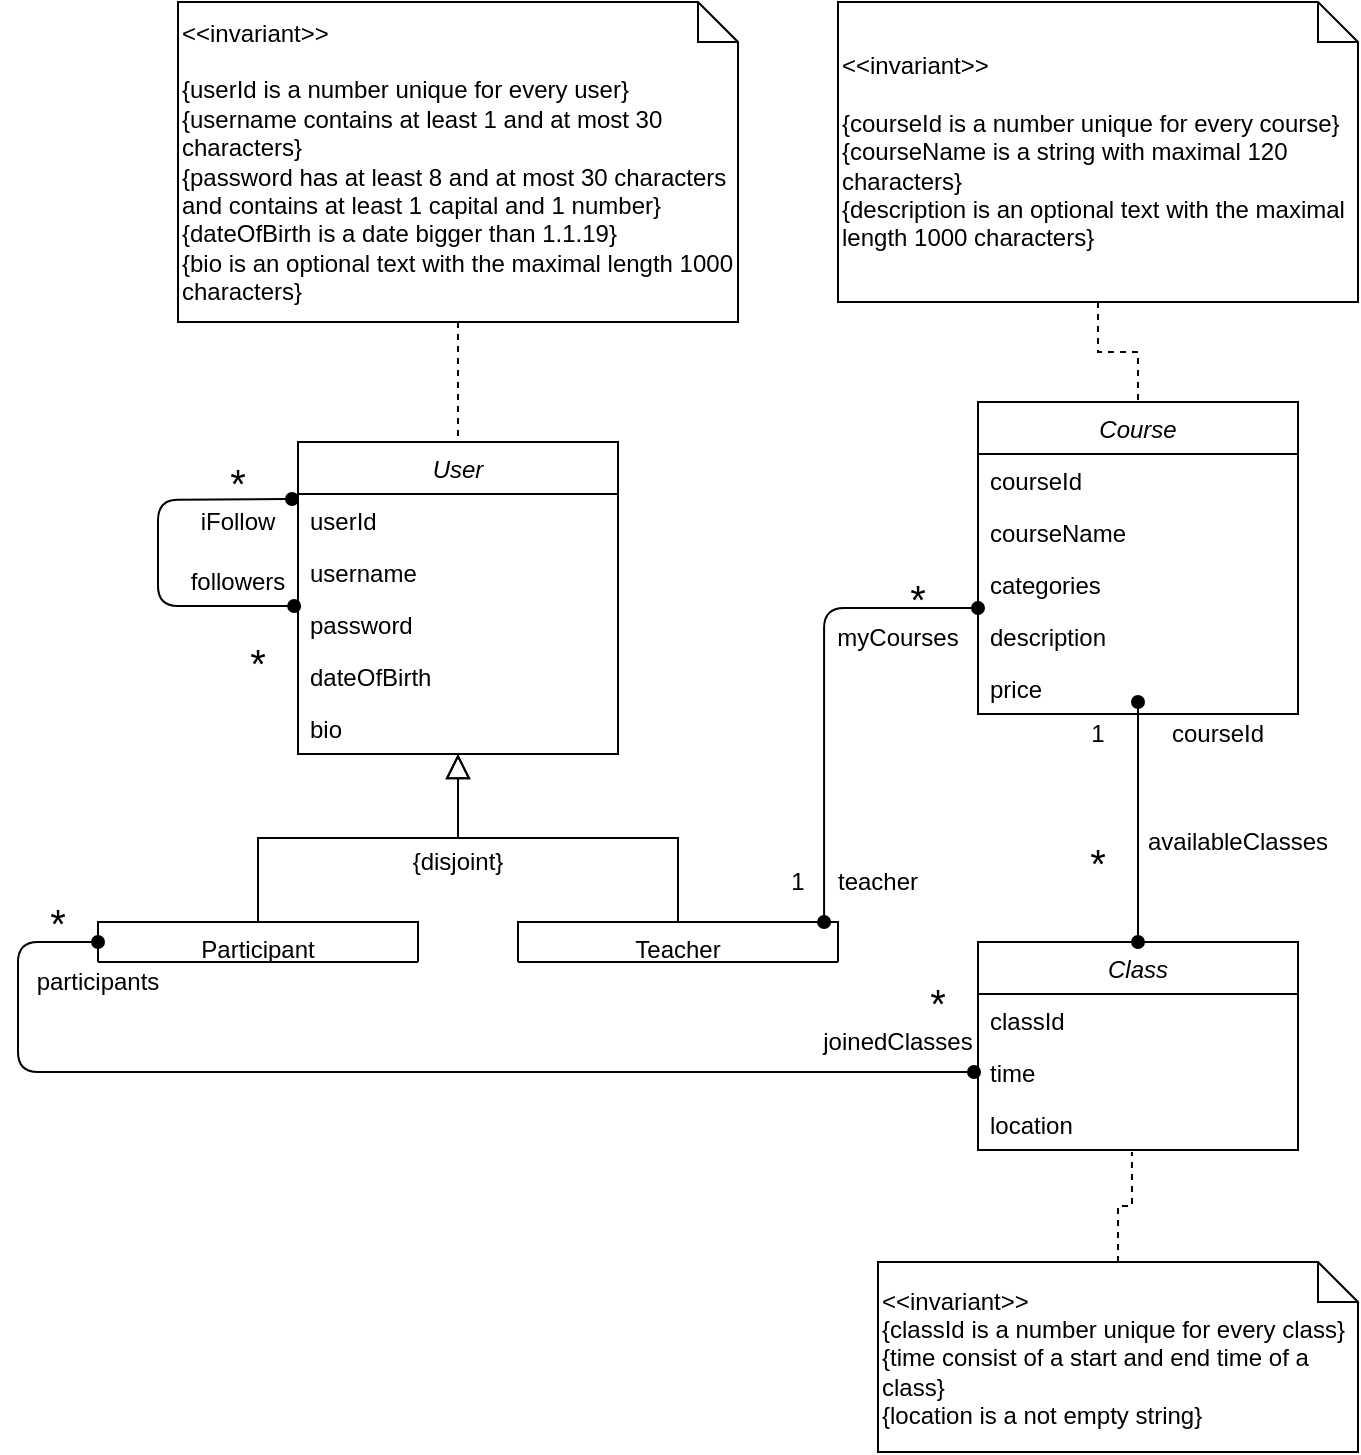 <mxfile version="14.8.0" type="device"><diagram id="C5RBs43oDa-KdzZeNtuy" name="Page-1"><mxGraphModel dx="768" dy="1547" grid="1" gridSize="10" guides="1" tooltips="1" connect="1" arrows="1" fold="1" page="1" pageScale="1" pageWidth="827" pageHeight="1169" math="0" shadow="0"><root><mxCell id="WIyWlLk6GJQsqaUBKTNV-0"/><mxCell id="WIyWlLk6GJQsqaUBKTNV-1" parent="WIyWlLk6GJQsqaUBKTNV-0"/><mxCell id="zkfFHV4jXpPFQw0GAbJ--0" value="User" style="swimlane;fontStyle=2;align=center;verticalAlign=top;childLayout=stackLayout;horizontal=1;startSize=26;horizontalStack=0;resizeParent=1;resizeLast=0;collapsible=1;marginBottom=0;rounded=0;shadow=0;strokeWidth=1;" parent="WIyWlLk6GJQsqaUBKTNV-1" vertex="1"><mxGeometry x="220" y="120" width="160" height="156" as="geometry"><mxRectangle x="230" y="140" width="160" height="26" as="alternateBounds"/></mxGeometry></mxCell><mxCell id="zkfFHV4jXpPFQw0GAbJ--1" value="userId" style="text;align=left;verticalAlign=top;spacingLeft=4;spacingRight=4;overflow=hidden;rotatable=0;points=[[0,0.5],[1,0.5]];portConstraint=eastwest;" parent="zkfFHV4jXpPFQw0GAbJ--0" vertex="1"><mxGeometry y="26" width="160" height="26" as="geometry"/></mxCell><mxCell id="zkfFHV4jXpPFQw0GAbJ--2" value="username" style="text;align=left;verticalAlign=top;spacingLeft=4;spacingRight=4;overflow=hidden;rotatable=0;points=[[0,0.5],[1,0.5]];portConstraint=eastwest;rounded=0;shadow=0;html=0;" parent="zkfFHV4jXpPFQw0GAbJ--0" vertex="1"><mxGeometry y="52" width="160" height="26" as="geometry"/></mxCell><mxCell id="zkfFHV4jXpPFQw0GAbJ--3" value="password" style="text;align=left;verticalAlign=top;spacingLeft=4;spacingRight=4;overflow=hidden;rotatable=0;points=[[0,0.5],[1,0.5]];portConstraint=eastwest;rounded=0;shadow=0;html=0;" parent="zkfFHV4jXpPFQw0GAbJ--0" vertex="1"><mxGeometry y="78" width="160" height="26" as="geometry"/></mxCell><mxCell id="ToA8NZD-RZX0IaC5BNjd-14" value="dateOfBirth" style="text;align=left;verticalAlign=top;spacingLeft=4;spacingRight=4;overflow=hidden;rotatable=0;points=[[0,0.5],[1,0.5]];portConstraint=eastwest;rounded=0;shadow=0;html=0;" parent="zkfFHV4jXpPFQw0GAbJ--0" vertex="1"><mxGeometry y="104" width="160" height="26" as="geometry"/></mxCell><mxCell id="ToA8NZD-RZX0IaC5BNjd-15" value="bio" style="text;align=left;verticalAlign=top;spacingLeft=4;spacingRight=4;overflow=hidden;rotatable=0;points=[[0,0.5],[1,0.5]];portConstraint=eastwest;rounded=0;shadow=0;html=0;" parent="zkfFHV4jXpPFQw0GAbJ--0" vertex="1"><mxGeometry y="130" width="160" height="26" as="geometry"/></mxCell><mxCell id="zkfFHV4jXpPFQw0GAbJ--6" value="Participant" style="swimlane;fontStyle=0;align=center;verticalAlign=top;childLayout=stackLayout;horizontal=1;startSize=20;horizontalStack=0;resizeParent=1;resizeLast=0;collapsible=1;marginBottom=0;rounded=0;shadow=0;strokeWidth=1;" parent="WIyWlLk6GJQsqaUBKTNV-1" vertex="1"><mxGeometry x="120" y="360" width="160" height="20" as="geometry"><mxRectangle x="130" y="380" width="160" height="26" as="alternateBounds"/></mxGeometry></mxCell><mxCell id="zkfFHV4jXpPFQw0GAbJ--12" value="" style="endArrow=block;endSize=10;endFill=0;shadow=0;strokeWidth=1;rounded=0;edgeStyle=elbowEdgeStyle;elbow=vertical;" parent="WIyWlLk6GJQsqaUBKTNV-1" source="zkfFHV4jXpPFQw0GAbJ--6" target="zkfFHV4jXpPFQw0GAbJ--0" edge="1"><mxGeometry width="160" relative="1" as="geometry"><mxPoint x="200" y="203" as="sourcePoint"/><mxPoint x="200" y="203" as="targetPoint"/></mxGeometry></mxCell><mxCell id="zkfFHV4jXpPFQw0GAbJ--13" value="Teacher" style="swimlane;fontStyle=0;align=center;verticalAlign=top;childLayout=stackLayout;horizontal=1;startSize=26;horizontalStack=0;resizeParent=1;resizeLast=0;collapsible=1;marginBottom=0;rounded=0;shadow=0;strokeWidth=1;" parent="WIyWlLk6GJQsqaUBKTNV-1" vertex="1"><mxGeometry x="330" y="360" width="160" height="20" as="geometry"><mxRectangle x="340" y="380" width="170" height="26" as="alternateBounds"/></mxGeometry></mxCell><mxCell id="ToA8NZD-RZX0IaC5BNjd-42" value="" style="endArrow=oval;startArrow=oval;endFill=1;startFill=1;endSize=6;startSize=6;html=1;targetPerimeterSpacing=0;strokeWidth=1;entryX=-0.019;entryY=-0.038;entryDx=0;entryDy=0;entryPerimeter=0;" parent="zkfFHV4jXpPFQw0GAbJ--13" edge="1"><mxGeometry width="160" relative="1" as="geometry"><mxPoint x="153.04" as="sourcePoint"/><mxPoint x="230" y="-156.988" as="targetPoint"/><Array as="points"><mxPoint x="153.04" y="-157"/></Array></mxGeometry></mxCell><mxCell id="zkfFHV4jXpPFQw0GAbJ--16" value="" style="endArrow=block;endSize=10;endFill=0;shadow=0;strokeWidth=1;rounded=0;edgeStyle=elbowEdgeStyle;elbow=vertical;" parent="WIyWlLk6GJQsqaUBKTNV-1" source="zkfFHV4jXpPFQw0GAbJ--13" target="zkfFHV4jXpPFQw0GAbJ--0" edge="1"><mxGeometry width="160" relative="1" as="geometry"><mxPoint x="210" y="373" as="sourcePoint"/><mxPoint x="310" y="271" as="targetPoint"/></mxGeometry></mxCell><mxCell id="ToA8NZD-RZX0IaC5BNjd-0" value="Course" style="swimlane;fontStyle=2;align=center;verticalAlign=top;childLayout=stackLayout;horizontal=1;startSize=26;horizontalStack=0;resizeParent=1;resizeLast=0;collapsible=1;marginBottom=0;rounded=0;shadow=0;strokeWidth=1;" parent="WIyWlLk6GJQsqaUBKTNV-1" vertex="1"><mxGeometry x="560" y="100" width="160" height="156" as="geometry"><mxRectangle x="230" y="140" width="160" height="26" as="alternateBounds"/></mxGeometry></mxCell><mxCell id="ToA8NZD-RZX0IaC5BNjd-2" value="courseId" style="text;align=left;verticalAlign=top;spacingLeft=4;spacingRight=4;overflow=hidden;rotatable=0;points=[[0,0.5],[1,0.5]];portConstraint=eastwest;rounded=0;shadow=0;html=0;" parent="ToA8NZD-RZX0IaC5BNjd-0" vertex="1"><mxGeometry y="26" width="160" height="26" as="geometry"/></mxCell><mxCell id="ToA8NZD-RZX0IaC5BNjd-3" value="courseName" style="text;align=left;verticalAlign=top;spacingLeft=4;spacingRight=4;overflow=hidden;rotatable=0;points=[[0,0.5],[1,0.5]];portConstraint=eastwest;rounded=0;shadow=0;html=0;" parent="ToA8NZD-RZX0IaC5BNjd-0" vertex="1"><mxGeometry y="52" width="160" height="26" as="geometry"/></mxCell><mxCell id="ToA8NZD-RZX0IaC5BNjd-12" value="categories" style="text;align=left;verticalAlign=top;spacingLeft=4;spacingRight=4;overflow=hidden;rotatable=0;points=[[0,0.5],[1,0.5]];portConstraint=eastwest;rounded=0;shadow=0;html=0;" parent="ToA8NZD-RZX0IaC5BNjd-0" vertex="1"><mxGeometry y="78" width="160" height="26" as="geometry"/></mxCell><mxCell id="ToA8NZD-RZX0IaC5BNjd-13" value="description" style="text;align=left;verticalAlign=top;spacingLeft=4;spacingRight=4;overflow=hidden;rotatable=0;points=[[0,0.5],[1,0.5]];portConstraint=eastwest;rounded=0;shadow=0;html=0;" parent="ToA8NZD-RZX0IaC5BNjd-0" vertex="1"><mxGeometry y="104" width="160" height="26" as="geometry"/></mxCell><mxCell id="MgXPW3IM8fcGGm6ZWojE-0" value="price" style="text;align=left;verticalAlign=top;spacingLeft=4;spacingRight=4;overflow=hidden;rotatable=0;points=[[0,0.5],[1,0.5]];portConstraint=eastwest;rounded=0;shadow=0;html=0;" vertex="1" parent="ToA8NZD-RZX0IaC5BNjd-0"><mxGeometry y="130" width="160" height="26" as="geometry"/></mxCell><mxCell id="ToA8NZD-RZX0IaC5BNjd-6" value="Class" style="swimlane;fontStyle=2;align=center;verticalAlign=top;childLayout=stackLayout;horizontal=1;startSize=26;horizontalStack=0;resizeParent=1;resizeLast=0;collapsible=1;marginBottom=0;rounded=0;shadow=0;strokeWidth=1;" parent="WIyWlLk6GJQsqaUBKTNV-1" vertex="1"><mxGeometry x="560" y="370" width="160" height="104" as="geometry"><mxRectangle x="230" y="140" width="160" height="26" as="alternateBounds"/></mxGeometry></mxCell><mxCell id="ToA8NZD-RZX0IaC5BNjd-7" value="classId" style="text;align=left;verticalAlign=top;spacingLeft=4;spacingRight=4;overflow=hidden;rotatable=0;points=[[0,0.5],[1,0.5]];portConstraint=eastwest;" parent="ToA8NZD-RZX0IaC5BNjd-6" vertex="1"><mxGeometry y="26" width="160" height="26" as="geometry"/></mxCell><mxCell id="MgXPW3IM8fcGGm6ZWojE-1" value="time" style="text;align=left;verticalAlign=top;spacingLeft=4;spacingRight=4;overflow=hidden;rotatable=0;points=[[0,0.5],[1,0.5]];portConstraint=eastwest;" vertex="1" parent="ToA8NZD-RZX0IaC5BNjd-6"><mxGeometry y="52" width="160" height="26" as="geometry"/></mxCell><mxCell id="ToA8NZD-RZX0IaC5BNjd-8" value="location" style="text;align=left;verticalAlign=top;spacingLeft=4;spacingRight=4;overflow=hidden;rotatable=0;points=[[0,0.5],[1,0.5]];portConstraint=eastwest;rounded=0;shadow=0;html=0;" parent="ToA8NZD-RZX0IaC5BNjd-6" vertex="1"><mxGeometry y="78" width="160" height="26" as="geometry"/></mxCell><mxCell id="ToA8NZD-RZX0IaC5BNjd-16" value="{disjoint}" style="text;html=1;strokeColor=none;fillColor=none;align=center;verticalAlign=middle;whiteSpace=wrap;rounded=0;" parent="WIyWlLk6GJQsqaUBKTNV-1" vertex="1"><mxGeometry x="260" y="320" width="80" height="20" as="geometry"/></mxCell><mxCell id="ToA8NZD-RZX0IaC5BNjd-22" value="followers" style="text;html=1;strokeColor=none;fillColor=none;align=center;verticalAlign=middle;whiteSpace=wrap;rounded=0;" parent="WIyWlLk6GJQsqaUBKTNV-1" vertex="1"><mxGeometry x="170" y="180" width="40" height="20" as="geometry"/></mxCell><mxCell id="ToA8NZD-RZX0IaC5BNjd-23" value="&lt;font style=&quot;font-size: 20px&quot;&gt;*&lt;/font&gt;" style="text;html=1;strokeColor=none;fillColor=none;align=center;verticalAlign=middle;whiteSpace=wrap;rounded=0;strokeWidth=6;perimeterSpacing=7;" parent="WIyWlLk6GJQsqaUBKTNV-1" vertex="1"><mxGeometry x="170" y="130" width="40" height="20" as="geometry"/></mxCell><mxCell id="ToA8NZD-RZX0IaC5BNjd-24" value="&lt;font style=&quot;font-size: 20px&quot;&gt;*&lt;/font&gt;" style="text;html=1;strokeColor=none;fillColor=none;align=center;verticalAlign=middle;whiteSpace=wrap;rounded=0;strokeWidth=6;perimeterSpacing=7;" parent="WIyWlLk6GJQsqaUBKTNV-1" vertex="1"><mxGeometry x="80" y="350" width="40" height="20" as="geometry"/></mxCell><mxCell id="ToA8NZD-RZX0IaC5BNjd-36" value="" style="endArrow=oval;endFill=1;endSize=6;html=1;strokeWidth=1;entryX=0.5;entryY=0;entryDx=0;entryDy=0;startArrow=oval;startFill=1;" parent="WIyWlLk6GJQsqaUBKTNV-1" target="ToA8NZD-RZX0IaC5BNjd-6" edge="1"><mxGeometry width="160" relative="1" as="geometry"><mxPoint x="640" y="250" as="sourcePoint"/><mxPoint x="500" y="300" as="targetPoint"/></mxGeometry></mxCell><mxCell id="ToA8NZD-RZX0IaC5BNjd-37" value="availableClasses" style="text;html=1;strokeColor=none;fillColor=none;align=center;verticalAlign=middle;whiteSpace=wrap;rounded=0;" parent="WIyWlLk6GJQsqaUBKTNV-1" vertex="1"><mxGeometry x="670" y="310" width="40" height="20" as="geometry"/></mxCell><mxCell id="ToA8NZD-RZX0IaC5BNjd-38" value="1" style="text;html=1;strokeColor=none;fillColor=none;align=center;verticalAlign=middle;whiteSpace=wrap;rounded=0;" parent="WIyWlLk6GJQsqaUBKTNV-1" vertex="1"><mxGeometry x="600" y="256" width="40" height="20" as="geometry"/></mxCell><mxCell id="ToA8NZD-RZX0IaC5BNjd-39" value="&lt;font style=&quot;font-size: 20px&quot;&gt;*&lt;/font&gt;" style="text;html=1;strokeColor=none;fillColor=none;align=center;verticalAlign=middle;whiteSpace=wrap;rounded=0;" parent="WIyWlLk6GJQsqaUBKTNV-1" vertex="1"><mxGeometry x="600" y="320" width="40" height="20" as="geometry"/></mxCell><mxCell id="ToA8NZD-RZX0IaC5BNjd-44" value="iFollow" style="text;html=1;strokeColor=none;fillColor=none;align=center;verticalAlign=middle;whiteSpace=wrap;rounded=0;" parent="WIyWlLk6GJQsqaUBKTNV-1" vertex="1"><mxGeometry x="170" y="150" width="40" height="20" as="geometry"/></mxCell><mxCell id="ToA8NZD-RZX0IaC5BNjd-46" value="courseId" style="text;html=1;strokeColor=none;fillColor=none;align=center;verticalAlign=middle;whiteSpace=wrap;rounded=0;" parent="WIyWlLk6GJQsqaUBKTNV-1" vertex="1"><mxGeometry x="660" y="256" width="40" height="20" as="geometry"/></mxCell><mxCell id="ToA8NZD-RZX0IaC5BNjd-48" value="teacher" style="text;html=1;strokeColor=none;fillColor=none;align=center;verticalAlign=middle;whiteSpace=wrap;rounded=0;" parent="WIyWlLk6GJQsqaUBKTNV-1" vertex="1"><mxGeometry x="490" y="330" width="40" height="20" as="geometry"/></mxCell><mxCell id="ToA8NZD-RZX0IaC5BNjd-49" value="myCourses" style="text;html=1;strokeColor=none;fillColor=none;align=center;verticalAlign=middle;whiteSpace=wrap;rounded=0;" parent="WIyWlLk6GJQsqaUBKTNV-1" vertex="1"><mxGeometry x="500" y="208" width="40" height="20" as="geometry"/></mxCell><mxCell id="ToA8NZD-RZX0IaC5BNjd-50" value="&lt;font style=&quot;font-size: 20px&quot;&gt;*&lt;/font&gt;" style="text;html=1;strokeColor=none;fillColor=none;align=center;verticalAlign=middle;whiteSpace=wrap;rounded=0;" parent="WIyWlLk6GJQsqaUBKTNV-1" vertex="1"><mxGeometry x="510" y="188" width="40" height="20" as="geometry"/></mxCell><mxCell id="ToA8NZD-RZX0IaC5BNjd-51" value="1" style="text;html=1;strokeColor=none;fillColor=none;align=center;verticalAlign=middle;whiteSpace=wrap;rounded=0;" parent="WIyWlLk6GJQsqaUBKTNV-1" vertex="1"><mxGeometry x="450" y="330" width="40" height="20" as="geometry"/></mxCell><mxCell id="ToA8NZD-RZX0IaC5BNjd-52" value="" style="endArrow=oval;startArrow=oval;endFill=1;startFill=1;endSize=6;startSize=6;html=1;targetPerimeterSpacing=0;strokeWidth=1;exitX=0;exitY=0.5;exitDx=0;exitDy=0;" parent="WIyWlLk6GJQsqaUBKTNV-1" source="zkfFHV4jXpPFQw0GAbJ--6" edge="1"><mxGeometry width="160" relative="1" as="geometry"><mxPoint x="79" y="380" as="sourcePoint"/><mxPoint x="558" y="435" as="targetPoint"/><Array as="points"><mxPoint x="80" y="370"/><mxPoint x="80" y="435"/><mxPoint x="180" y="435"/></Array></mxGeometry></mxCell><mxCell id="ToA8NZD-RZX0IaC5BNjd-54" value="&lt;font style=&quot;font-size: 20px&quot;&gt;*&lt;/font&gt;" style="text;html=1;strokeColor=none;fillColor=none;align=center;verticalAlign=middle;whiteSpace=wrap;rounded=0;" parent="WIyWlLk6GJQsqaUBKTNV-1" vertex="1"><mxGeometry x="520" y="390" width="40" height="20" as="geometry"/></mxCell><mxCell id="ToA8NZD-RZX0IaC5BNjd-55" value="&lt;font style=&quot;font-size: 20px&quot;&gt;*&lt;/font&gt;" style="text;html=1;strokeColor=none;fillColor=none;align=center;verticalAlign=middle;whiteSpace=wrap;rounded=0;" parent="WIyWlLk6GJQsqaUBKTNV-1" vertex="1"><mxGeometry x="180" y="220" width="40" height="20" as="geometry"/></mxCell><mxCell id="ToA8NZD-RZX0IaC5BNjd-56" value="participants" style="text;html=1;strokeColor=none;fillColor=none;align=center;verticalAlign=middle;whiteSpace=wrap;rounded=0;" parent="WIyWlLk6GJQsqaUBKTNV-1" vertex="1"><mxGeometry x="100" y="380" width="40" height="20" as="geometry"/></mxCell><mxCell id="ToA8NZD-RZX0IaC5BNjd-57" value="joinedClasses" style="text;html=1;strokeColor=none;fillColor=none;align=center;verticalAlign=middle;whiteSpace=wrap;rounded=0;" parent="WIyWlLk6GJQsqaUBKTNV-1" vertex="1"><mxGeometry x="500" y="410" width="40" height="20" as="geometry"/></mxCell><mxCell id="ToA8NZD-RZX0IaC5BNjd-59" value="" style="endArrow=oval;startArrow=oval;endFill=1;startFill=1;endSize=6;startSize=6;html=1;targetPerimeterSpacing=0;strokeWidth=1;entryX=1;entryY=0.75;entryDx=0;entryDy=0;exitX=-0.012;exitY=0.154;exitDx=0;exitDy=0;exitPerimeter=0;" parent="WIyWlLk6GJQsqaUBKTNV-1" source="zkfFHV4jXpPFQw0GAbJ--3" target="ToA8NZD-RZX0IaC5BNjd-23" edge="1"><mxGeometry width="160" relative="1" as="geometry"><mxPoint x="493.04" y="370" as="sourcePoint"/><mxPoint x="570" y="213.012" as="targetPoint"/><Array as="points"><mxPoint x="150" y="202"/><mxPoint x="150" y="149"/></Array></mxGeometry></mxCell><mxCell id="8e39cIIN-jY8kp2AIqek-5" style="edgeStyle=orthogonalEdgeStyle;rounded=0;orthogonalLoop=1;jettySize=auto;html=1;entryX=0.5;entryY=0;entryDx=0;entryDy=0;dashed=1;endArrow=none;endFill=0;" parent="WIyWlLk6GJQsqaUBKTNV-1" source="8e39cIIN-jY8kp2AIqek-0" target="zkfFHV4jXpPFQw0GAbJ--0" edge="1"><mxGeometry relative="1" as="geometry"/></mxCell><mxCell id="8e39cIIN-jY8kp2AIqek-0" value="&lt;div align=&quot;left&quot;&gt;&amp;lt;&amp;lt;invariant&amp;gt;&amp;gt;&lt;/div&gt;&lt;div align=&quot;left&quot;&gt;&lt;br&gt;&lt;/div&gt;&lt;div align=&quot;left&quot;&gt;{userId is a number unique for every user}&lt;/div&gt;&lt;div align=&quot;left&quot;&gt;{username contains at least 1 and at most 30 characters}&lt;/div&gt;&lt;div align=&quot;left&quot;&gt;{password has at least 8 and at most 30 characters and contains at least 1 capital and 1 number}&lt;/div&gt;&lt;div align=&quot;left&quot;&gt;{dateOfBirth is a date bigger than 1.1.19}&lt;/div&gt;&lt;div align=&quot;left&quot;&gt;{bio is an optional text with the maximal length 1000 characters}&lt;br&gt;&lt;/div&gt;" style="shape=note;size=20;whiteSpace=wrap;html=1;align=left;" parent="WIyWlLk6GJQsqaUBKTNV-1" vertex="1"><mxGeometry x="160" y="-100" width="280" height="160" as="geometry"/></mxCell><mxCell id="8e39cIIN-jY8kp2AIqek-3" style="edgeStyle=orthogonalEdgeStyle;rounded=0;orthogonalLoop=1;jettySize=auto;html=1;entryX=0.481;entryY=1.038;entryDx=0;entryDy=0;entryPerimeter=0;endArrow=none;endFill=0;dashed=1;" parent="WIyWlLk6GJQsqaUBKTNV-1" source="8e39cIIN-jY8kp2AIqek-1" target="ToA8NZD-RZX0IaC5BNjd-8" edge="1"><mxGeometry relative="1" as="geometry"/></mxCell><mxCell id="8e39cIIN-jY8kp2AIqek-1" value="&lt;div align=&quot;left&quot;&gt;&amp;lt;&amp;lt;invariant&amp;gt;&amp;gt;&lt;/div&gt;&lt;div align=&quot;left&quot;&gt;{classId is a number unique for every class}&lt;br&gt;&lt;/div&gt;&lt;div align=&quot;left&quot;&gt;{time consist of a start and end time of a class}&lt;/div&gt;&lt;div align=&quot;left&quot;&gt;{location is a not empty string}&lt;br&gt;&lt;/div&gt;" style="shape=note;size=20;whiteSpace=wrap;html=1;align=left;" parent="WIyWlLk6GJQsqaUBKTNV-1" vertex="1"><mxGeometry x="510" y="530" width="240" height="95" as="geometry"/></mxCell><mxCell id="8e39cIIN-jY8kp2AIqek-4" style="edgeStyle=orthogonalEdgeStyle;rounded=0;orthogonalLoop=1;jettySize=auto;html=1;entryX=0.5;entryY=0;entryDx=0;entryDy=0;dashed=1;endArrow=none;endFill=0;" parent="WIyWlLk6GJQsqaUBKTNV-1" source="8e39cIIN-jY8kp2AIqek-2" target="ToA8NZD-RZX0IaC5BNjd-0" edge="1"><mxGeometry relative="1" as="geometry"/></mxCell><mxCell id="8e39cIIN-jY8kp2AIqek-2" value="&lt;div align=&quot;left&quot;&gt;&amp;lt;&amp;lt;invariant&amp;gt;&amp;gt;&lt;/div&gt;&lt;div&gt;&lt;br&gt;&lt;/div&gt;&lt;div align=&quot;left&quot;&gt;{courseId is a number unique for every course}&lt;/div&gt;&lt;div align=&quot;left&quot;&gt;{courseName is a string with maximal 120 characters}&lt;/div&gt;&lt;div align=&quot;left&quot;&gt;{description is an optional text with the maximal length 1000 characters}&lt;/div&gt;" style="shape=note;size=20;whiteSpace=wrap;html=1;align=left;" parent="WIyWlLk6GJQsqaUBKTNV-1" vertex="1"><mxGeometry x="490" y="-100" width="260" height="150" as="geometry"/></mxCell></root></mxGraphModel></diagram></mxfile>